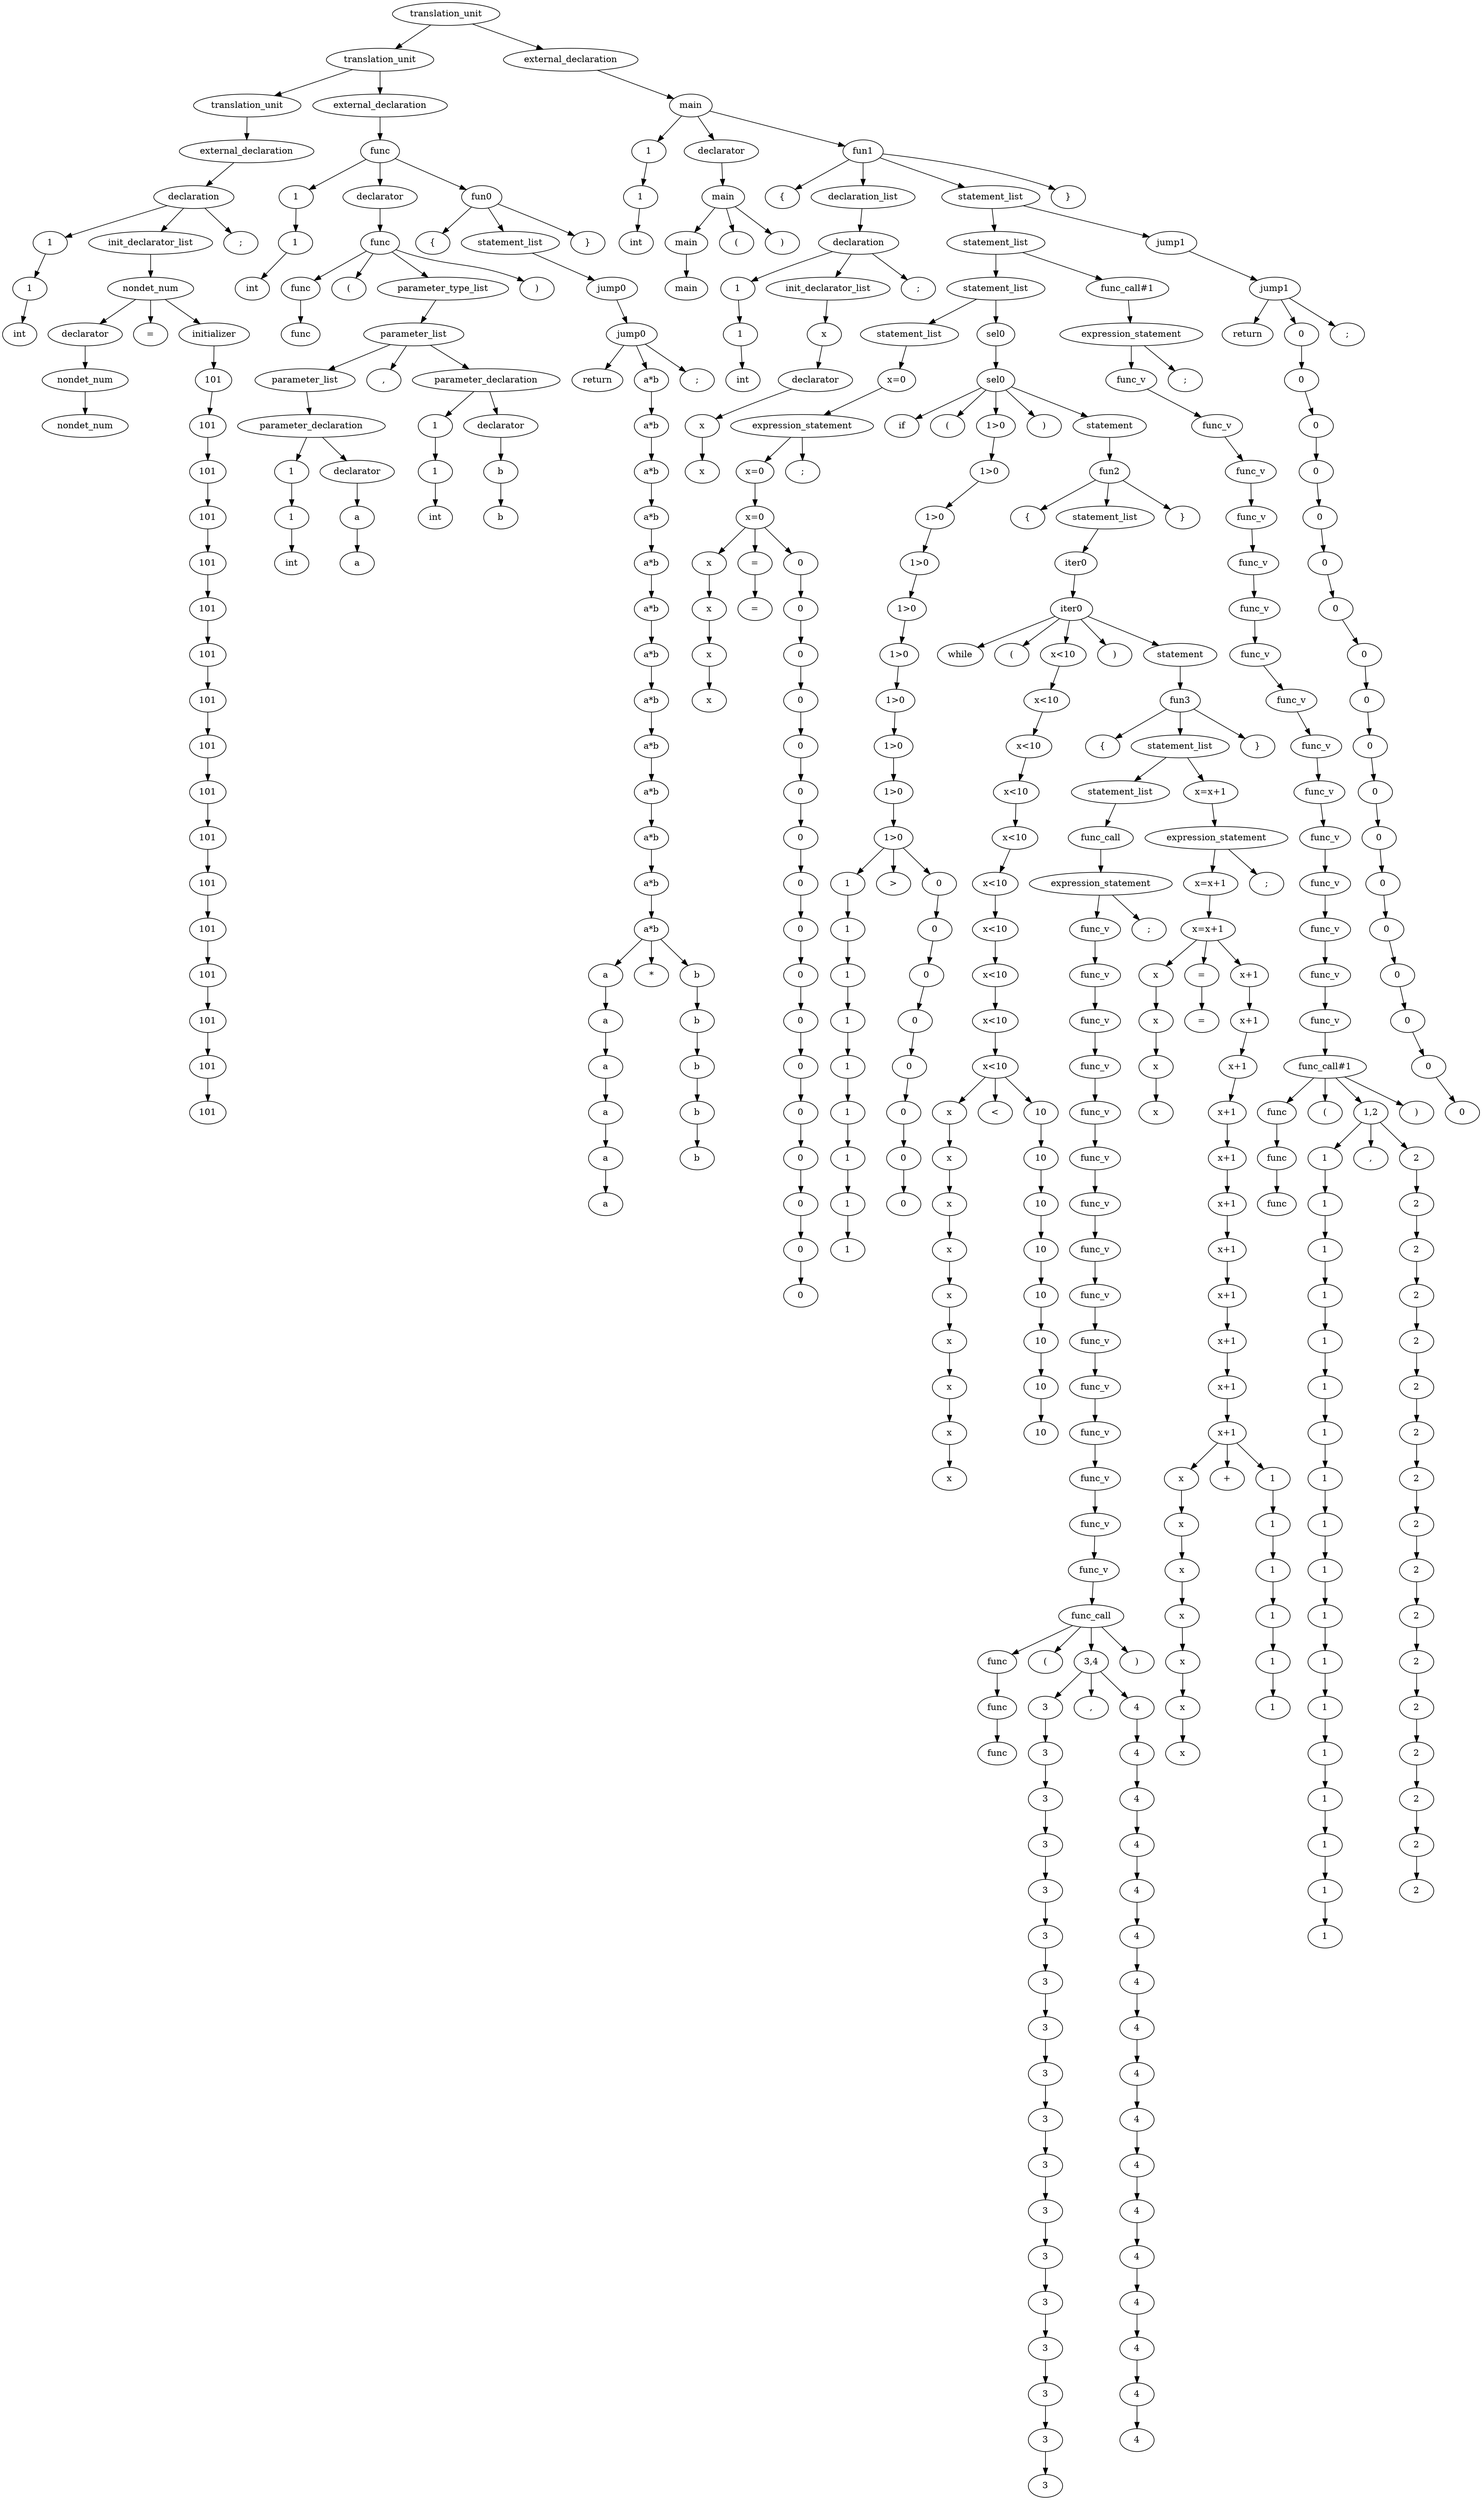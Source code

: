 digraph G{
node0[label="translation_unit"]
node1[label="translation_unit"]
node0->node1;
node1[label="translation_unit"]
node2[label="translation_unit"]
node1->node2;
node2[label="translation_unit"]
node3[label="external_declaration"]
node2->node3;
node3[label="external_declaration"]
node4[label="declaration"]
node3->node4;
node4[label="declaration"]
node5[label="1"]
node4->node5;
node5[label="1"]
node6[label="1"]
node5->node6;
node6[label="1"]
node7[label="int"]
node6->node7;
node4[label="declaration"]
node8[label="init_declarator_list"]
node4->node8;
node8[label="init_declarator_list"]
node9[label="nondet_num"]
node8->node9;
node9[label="nondet_num"]
node10[label="declarator"]
node9->node10;
node10[label="declarator"]
node11[label="nondet_num"]
node10->node11;
node11[label="nondet_num"]
node12[label="nondet_num"]
node11->node12;
node9[label="nondet_num"]
node13[label="="]
node9->node13;
node9[label="nondet_num"]
node14[label="initializer"]
node9->node14;
node14[label="initializer"]
node15[label="101"]
node14->node15;
node15[label="101"]
node16[label="101"]
node15->node16;
node16[label="101"]
node17[label="101"]
node16->node17;
node17[label="101"]
node18[label="101"]
node17->node18;
node18[label="101"]
node19[label="101"]
node18->node19;
node19[label="101"]
node20[label="101"]
node19->node20;
node20[label="101"]
node21[label="101"]
node20->node21;
node21[label="101"]
node22[label="101"]
node21->node22;
node22[label="101"]
node23[label="101"]
node22->node23;
node23[label="101"]
node24[label="101"]
node23->node24;
node24[label="101"]
node25[label="101"]
node24->node25;
node25[label="101"]
node26[label="101"]
node25->node26;
node26[label="101"]
node27[label="101"]
node26->node27;
node27[label="101"]
node28[label="101"]
node27->node28;
node28[label="101"]
node29[label="101"]
node28->node29;
node29[label="101"]
node30[label="101"]
node29->node30;
node30[label="101"]
node31[label="101"]
node30->node31;
node4[label="declaration"]
node32[label=";"]
node4->node32;
node1[label="translation_unit"]
node33[label="external_declaration"]
node1->node33;
node33[label="external_declaration"]
node34[label="func"]
node33->node34;
node34[label="func"]
node35[label="1"]
node34->node35;
node35[label="1"]
node36[label="1"]
node35->node36;
node36[label="1"]
node37[label="int"]
node36->node37;
node34[label="func"]
node38[label="declarator"]
node34->node38;
node38[label="declarator"]
node39[label="func"]
node38->node39;
node39[label="func"]
node40[label="func"]
node39->node40;
node40[label="func"]
node41[label="func"]
node40->node41;
node39[label="func"]
node42[label="("]
node39->node42;
node39[label="func"]
node43[label="parameter_type_list"]
node39->node43;
node43[label="parameter_type_list"]
node44[label="parameter_list"]
node43->node44;
node44[label="parameter_list"]
node45[label="parameter_list"]
node44->node45;
node45[label="parameter_list"]
node46[label="parameter_declaration"]
node45->node46;
node46[label="parameter_declaration"]
node47[label="1"]
node46->node47;
node47[label="1"]
node48[label="1"]
node47->node48;
node48[label="1"]
node49[label="int"]
node48->node49;
node46[label="parameter_declaration"]
node50[label="declarator"]
node46->node50;
node50[label="declarator"]
node51[label="a"]
node50->node51;
node51[label="a"]
node52[label="a"]
node51->node52;
node44[label="parameter_list"]
node53[label=","]
node44->node53;
node44[label="parameter_list"]
node54[label="parameter_declaration"]
node44->node54;
node54[label="parameter_declaration"]
node55[label="1"]
node54->node55;
node55[label="1"]
node56[label="1"]
node55->node56;
node56[label="1"]
node57[label="int"]
node56->node57;
node54[label="parameter_declaration"]
node58[label="declarator"]
node54->node58;
node58[label="declarator"]
node59[label="b"]
node58->node59;
node59[label="b"]
node60[label="b"]
node59->node60;
node39[label="func"]
node61[label=")"]
node39->node61;
node34[label="func"]
node62[label="fun0"]
node34->node62;
node62[label="fun0"]
node63[label="{"]
node62->node63;
node62[label="fun0"]
node64[label="statement_list"]
node62->node64;
node64[label="statement_list"]
node65[label="jump0"]
node64->node65;
node65[label="jump0"]
node66[label="jump0"]
node65->node66;
node66[label="jump0"]
node67[label="return"]
node66->node67;
node66[label="jump0"]
node68[label="a*b"]
node66->node68;
node68[label="a*b"]
node69[label="a*b"]
node68->node69;
node69[label="a*b"]
node70[label="a*b"]
node69->node70;
node70[label="a*b"]
node71[label="a*b"]
node70->node71;
node71[label="a*b"]
node72[label="a*b"]
node71->node72;
node72[label="a*b"]
node73[label="a*b"]
node72->node73;
node73[label="a*b"]
node74[label="a*b"]
node73->node74;
node74[label="a*b"]
node75[label="a*b"]
node74->node75;
node75[label="a*b"]
node76[label="a*b"]
node75->node76;
node76[label="a*b"]
node77[label="a*b"]
node76->node77;
node77[label="a*b"]
node78[label="a*b"]
node77->node78;
node78[label="a*b"]
node79[label="a*b"]
node78->node79;
node79[label="a*b"]
node80[label="a*b"]
node79->node80;
node80[label="a*b"]
node81[label="a"]
node80->node81;
node81[label="a"]
node82[label="a"]
node81->node82;
node82[label="a"]
node83[label="a"]
node82->node83;
node83[label="a"]
node84[label="a"]
node83->node84;
node84[label="a"]
node85[label="a"]
node84->node85;
node85[label="a"]
node86[label="a"]
node85->node86;
node80[label="a*b"]
node87[label="*"]
node80->node87;
node80[label="a*b"]
node88[label="b"]
node80->node88;
node88[label="b"]
node89[label="b"]
node88->node89;
node89[label="b"]
node90[label="b"]
node89->node90;
node90[label="b"]
node91[label="b"]
node90->node91;
node91[label="b"]
node92[label="b"]
node91->node92;
node66[label="jump0"]
node93[label=";"]
node66->node93;
node62[label="fun0"]
node94[label="}"]
node62->node94;
node0[label="translation_unit"]
node95[label="external_declaration"]
node0->node95;
node95[label="external_declaration"]
node96[label="main"]
node95->node96;
node96[label="main"]
node97[label="1"]
node96->node97;
node97[label="1"]
node98[label="1"]
node97->node98;
node98[label="1"]
node99[label="int"]
node98->node99;
node96[label="main"]
node100[label="declarator"]
node96->node100;
node100[label="declarator"]
node101[label="main"]
node100->node101;
node101[label="main"]
node102[label="main"]
node101->node102;
node102[label="main"]
node103[label="main"]
node102->node103;
node101[label="main"]
node104[label="("]
node101->node104;
node101[label="main"]
node105[label=")"]
node101->node105;
node96[label="main"]
node106[label="fun1"]
node96->node106;
node106[label="fun1"]
node107[label="{"]
node106->node107;
node106[label="fun1"]
node108[label="declaration_list"]
node106->node108;
node108[label="declaration_list"]
node109[label="declaration"]
node108->node109;
node109[label="declaration"]
node110[label="1"]
node109->node110;
node110[label="1"]
node111[label="1"]
node110->node111;
node111[label="1"]
node112[label="int"]
node111->node112;
node109[label="declaration"]
node113[label="init_declarator_list"]
node109->node113;
node113[label="init_declarator_list"]
node114[label="x"]
node113->node114;
node114[label="x"]
node115[label="declarator"]
node114->node115;
node115[label="declarator"]
node116[label="x"]
node115->node116;
node116[label="x"]
node117[label="x"]
node116->node117;
node109[label="declaration"]
node118[label=";"]
node109->node118;
node106[label="fun1"]
node119[label="statement_list"]
node106->node119;
node119[label="statement_list"]
node120[label="statement_list"]
node119->node120;
node120[label="statement_list"]
node121[label="statement_list"]
node120->node121;
node121[label="statement_list"]
node122[label="statement_list"]
node121->node122;
node122[label="statement_list"]
node123[label="x=0"]
node122->node123;
node123[label="x=0"]
node124[label="expression_statement"]
node123->node124;
node124[label="expression_statement"]
node125[label="x=0"]
node124->node125;
node125[label="x=0"]
node126[label="x=0"]
node125->node126;
node126[label="x=0"]
node127[label="x"]
node126->node127;
node127[label="x"]
node128[label="x"]
node127->node128;
node128[label="x"]
node129[label="x"]
node128->node129;
node129[label="x"]
node130[label="x"]
node129->node130;
node126[label="x=0"]
node131[label="="]
node126->node131;
node131[label="="]
node132[label="="]
node131->node132;
node126[label="x=0"]
node133[label="0"]
node126->node133;
node133[label="0"]
node134[label="0"]
node133->node134;
node134[label="0"]
node135[label="0"]
node134->node135;
node135[label="0"]
node136[label="0"]
node135->node136;
node136[label="0"]
node137[label="0"]
node136->node137;
node137[label="0"]
node138[label="0"]
node137->node138;
node138[label="0"]
node139[label="0"]
node138->node139;
node139[label="0"]
node140[label="0"]
node139->node140;
node140[label="0"]
node141[label="0"]
node140->node141;
node141[label="0"]
node142[label="0"]
node141->node142;
node142[label="0"]
node143[label="0"]
node142->node143;
node143[label="0"]
node144[label="0"]
node143->node144;
node144[label="0"]
node145[label="0"]
node144->node145;
node145[label="0"]
node146[label="0"]
node145->node146;
node146[label="0"]
node147[label="0"]
node146->node147;
node147[label="0"]
node148[label="0"]
node147->node148;
node148[label="0"]
node149[label="0"]
node148->node149;
node124[label="expression_statement"]
node150[label=";"]
node124->node150;
node121[label="statement_list"]
node151[label="sel0"]
node121->node151;
node151[label="sel0"]
node152[label="sel0"]
node151->node152;
node152[label="sel0"]
node153[label="if"]
node152->node153;
node152[label="sel0"]
node154[label="("]
node152->node154;
node152[label="sel0"]
node155[label="1>0"]
node152->node155;
node155[label="1>0"]
node156[label="1>0"]
node155->node156;
node156[label="1>0"]
node157[label="1>0"]
node156->node157;
node157[label="1>0"]
node158[label="1>0"]
node157->node158;
node158[label="1>0"]
node159[label="1>0"]
node158->node159;
node159[label="1>0"]
node160[label="1>0"]
node159->node160;
node160[label="1>0"]
node161[label="1>0"]
node160->node161;
node161[label="1>0"]
node162[label="1>0"]
node161->node162;
node162[label="1>0"]
node163[label="1>0"]
node162->node163;
node163[label="1>0"]
node164[label="1>0"]
node163->node164;
node164[label="1>0"]
node165[label="1"]
node164->node165;
node165[label="1"]
node166[label="1"]
node165->node166;
node166[label="1"]
node167[label="1"]
node166->node167;
node167[label="1"]
node168[label="1"]
node167->node168;
node168[label="1"]
node169[label="1"]
node168->node169;
node169[label="1"]
node170[label="1"]
node169->node170;
node170[label="1"]
node171[label="1"]
node170->node171;
node171[label="1"]
node172[label="1"]
node171->node172;
node172[label="1"]
node173[label="1"]
node172->node173;
node164[label="1>0"]
node174[label=">"]
node164->node174;
node164[label="1>0"]
node175[label="0"]
node164->node175;
node175[label="0"]
node176[label="0"]
node175->node176;
node176[label="0"]
node177[label="0"]
node176->node177;
node177[label="0"]
node178[label="0"]
node177->node178;
node178[label="0"]
node179[label="0"]
node178->node179;
node179[label="0"]
node180[label="0"]
node179->node180;
node180[label="0"]
node181[label="0"]
node180->node181;
node181[label="0"]
node182[label="0"]
node181->node182;
node152[label="sel0"]
node183[label=")"]
node152->node183;
node152[label="sel0"]
node184[label="statement"]
node152->node184;
node184[label="statement"]
node185[label="fun2"]
node184->node185;
node185[label="fun2"]
node186[label="{"]
node185->node186;
node185[label="fun2"]
node187[label="statement_list"]
node185->node187;
node187[label="statement_list"]
node188[label="iter0"]
node187->node188;
node188[label="iter0"]
node189[label="iter0"]
node188->node189;
node189[label="iter0"]
node190[label="while"]
node189->node190;
node189[label="iter0"]
node191[label="("]
node189->node191;
node189[label="iter0"]
node192[label="x<10"]
node189->node192;
node192[label="x<10"]
node193[label="x<10"]
node192->node193;
node193[label="x<10"]
node194[label="x<10"]
node193->node194;
node194[label="x<10"]
node195[label="x<10"]
node194->node195;
node195[label="x<10"]
node196[label="x<10"]
node195->node196;
node196[label="x<10"]
node197[label="x<10"]
node196->node197;
node197[label="x<10"]
node198[label="x<10"]
node197->node198;
node198[label="x<10"]
node199[label="x<10"]
node198->node199;
node199[label="x<10"]
node200[label="x<10"]
node199->node200;
node200[label="x<10"]
node201[label="x<10"]
node200->node201;
node201[label="x<10"]
node202[label="x"]
node201->node202;
node202[label="x"]
node203[label="x"]
node202->node203;
node203[label="x"]
node204[label="x"]
node203->node204;
node204[label="x"]
node205[label="x"]
node204->node205;
node205[label="x"]
node206[label="x"]
node205->node206;
node206[label="x"]
node207[label="x"]
node206->node207;
node207[label="x"]
node208[label="x"]
node207->node208;
node208[label="x"]
node209[label="x"]
node208->node209;
node209[label="x"]
node210[label="x"]
node209->node210;
node201[label="x<10"]
node211[label="<"]
node201->node211;
node201[label="x<10"]
node212[label="10"]
node201->node212;
node212[label="10"]
node213[label="10"]
node212->node213;
node213[label="10"]
node214[label="10"]
node213->node214;
node214[label="10"]
node215[label="10"]
node214->node215;
node215[label="10"]
node216[label="10"]
node215->node216;
node216[label="10"]
node217[label="10"]
node216->node217;
node217[label="10"]
node218[label="10"]
node217->node218;
node218[label="10"]
node219[label="10"]
node218->node219;
node189[label="iter0"]
node220[label=")"]
node189->node220;
node189[label="iter0"]
node221[label="statement"]
node189->node221;
node221[label="statement"]
node222[label="fun3"]
node221->node222;
node222[label="fun3"]
node223[label="{"]
node222->node223;
node222[label="fun3"]
node224[label="statement_list"]
node222->node224;
node224[label="statement_list"]
node225[label="statement_list"]
node224->node225;
node225[label="statement_list"]
node226[label="func_call"]
node225->node226;
node226[label="func_call"]
node227[label="expression_statement"]
node226->node227;
node227[label="expression_statement"]
node228[label="func_v"]
node227->node228;
node228[label="func_v"]
node229[label="func_v"]
node228->node229;
node229[label="func_v"]
node230[label="func_v"]
node229->node230;
node230[label="func_v"]
node231[label="func_v"]
node230->node231;
node231[label="func_v"]
node232[label="func_v"]
node231->node232;
node232[label="func_v"]
node233[label="func_v"]
node232->node233;
node233[label="func_v"]
node234[label="func_v"]
node233->node234;
node234[label="func_v"]
node235[label="func_v"]
node234->node235;
node235[label="func_v"]
node236[label="func_v"]
node235->node236;
node236[label="func_v"]
node237[label="func_v"]
node236->node237;
node237[label="func_v"]
node238[label="func_v"]
node237->node238;
node238[label="func_v"]
node239[label="func_v"]
node238->node239;
node239[label="func_v"]
node240[label="func_v"]
node239->node240;
node240[label="func_v"]
node241[label="func_v"]
node240->node241;
node241[label="func_v"]
node242[label="func_v"]
node241->node242;
node242[label="func_v"]
node243[label="func_call"]
node242->node243;
node243[label="func_call"]
node244[label="func"]
node243->node244;
node244[label="func"]
node245[label="func"]
node244->node245;
node245[label="func"]
node246[label="func"]
node245->node246;
node243[label="func_call"]
node247[label="("]
node243->node247;
node243[label="func_call"]
node248[label="3,4"]
node243->node248;
node248[label="3,4"]
node249[label="3"]
node248->node249;
node249[label="3"]
node250[label="3"]
node249->node250;
node250[label="3"]
node251[label="3"]
node250->node251;
node251[label="3"]
node252[label="3"]
node251->node252;
node252[label="3"]
node253[label="3"]
node252->node253;
node253[label="3"]
node254[label="3"]
node253->node254;
node254[label="3"]
node255[label="3"]
node254->node255;
node255[label="3"]
node256[label="3"]
node255->node256;
node256[label="3"]
node257[label="3"]
node256->node257;
node257[label="3"]
node258[label="3"]
node257->node258;
node258[label="3"]
node259[label="3"]
node258->node259;
node259[label="3"]
node260[label="3"]
node259->node260;
node260[label="3"]
node261[label="3"]
node260->node261;
node261[label="3"]
node262[label="3"]
node261->node262;
node262[label="3"]
node263[label="3"]
node262->node263;
node263[label="3"]
node264[label="3"]
node263->node264;
node264[label="3"]
node265[label="3"]
node264->node265;
node265[label="3"]
node266[label="3"]
node265->node266;
node248[label="3,4"]
node267[label=","]
node248->node267;
node248[label="3,4"]
node268[label="4"]
node248->node268;
node268[label="4"]
node269[label="4"]
node268->node269;
node269[label="4"]
node270[label="4"]
node269->node270;
node270[label="4"]
node271[label="4"]
node270->node271;
node271[label="4"]
node272[label="4"]
node271->node272;
node272[label="4"]
node273[label="4"]
node272->node273;
node273[label="4"]
node274[label="4"]
node273->node274;
node274[label="4"]
node275[label="4"]
node274->node275;
node275[label="4"]
node276[label="4"]
node275->node276;
node276[label="4"]
node277[label="4"]
node276->node277;
node277[label="4"]
node278[label="4"]
node277->node278;
node278[label="4"]
node279[label="4"]
node278->node279;
node279[label="4"]
node280[label="4"]
node279->node280;
node280[label="4"]
node281[label="4"]
node280->node281;
node281[label="4"]
node282[label="4"]
node281->node282;
node282[label="4"]
node283[label="4"]
node282->node283;
node283[label="4"]
node284[label="4"]
node283->node284;
node243[label="func_call"]
node285[label=")"]
node243->node285;
node227[label="expression_statement"]
node286[label=";"]
node227->node286;
node224[label="statement_list"]
node287[label="x=x+1"]
node224->node287;
node287[label="x=x+1"]
node288[label="expression_statement"]
node287->node288;
node288[label="expression_statement"]
node289[label="x=x+1"]
node288->node289;
node289[label="x=x+1"]
node290[label="x=x+1"]
node289->node290;
node290[label="x=x+1"]
node291[label="x"]
node290->node291;
node291[label="x"]
node292[label="x"]
node291->node292;
node292[label="x"]
node293[label="x"]
node292->node293;
node293[label="x"]
node294[label="x"]
node293->node294;
node290[label="x=x+1"]
node295[label="="]
node290->node295;
node295[label="="]
node296[label="="]
node295->node296;
node290[label="x=x+1"]
node297[label="x+1"]
node290->node297;
node297[label="x+1"]
node298[label="x+1"]
node297->node298;
node298[label="x+1"]
node299[label="x+1"]
node298->node299;
node299[label="x+1"]
node300[label="x+1"]
node299->node300;
node300[label="x+1"]
node301[label="x+1"]
node300->node301;
node301[label="x+1"]
node302[label="x+1"]
node301->node302;
node302[label="x+1"]
node303[label="x+1"]
node302->node303;
node303[label="x+1"]
node304[label="x+1"]
node303->node304;
node304[label="x+1"]
node305[label="x+1"]
node304->node305;
node305[label="x+1"]
node306[label="x+1"]
node305->node306;
node306[label="x+1"]
node307[label="x+1"]
node306->node307;
node307[label="x+1"]
node308[label="x"]
node307->node308;
node308[label="x"]
node309[label="x"]
node308->node309;
node309[label="x"]
node310[label="x"]
node309->node310;
node310[label="x"]
node311[label="x"]
node310->node311;
node311[label="x"]
node312[label="x"]
node311->node312;
node312[label="x"]
node313[label="x"]
node312->node313;
node313[label="x"]
node314[label="x"]
node313->node314;
node307[label="x+1"]
node315[label="+"]
node307->node315;
node307[label="x+1"]
node316[label="1"]
node307->node316;
node316[label="1"]
node317[label="1"]
node316->node317;
node317[label="1"]
node318[label="1"]
node317->node318;
node318[label="1"]
node319[label="1"]
node318->node319;
node319[label="1"]
node320[label="1"]
node319->node320;
node320[label="1"]
node321[label="1"]
node320->node321;
node288[label="expression_statement"]
node322[label=";"]
node288->node322;
node222[label="fun3"]
node323[label="}"]
node222->node323;
node185[label="fun2"]
node324[label="}"]
node185->node324;
node120[label="statement_list"]
node325[label="func_call#1"]
node120->node325;
node325[label="func_call#1"]
node326[label="expression_statement"]
node325->node326;
node326[label="expression_statement"]
node327[label="func_v"]
node326->node327;
node327[label="func_v"]
node328[label="func_v"]
node327->node328;
node328[label="func_v"]
node329[label="func_v"]
node328->node329;
node329[label="func_v"]
node330[label="func_v"]
node329->node330;
node330[label="func_v"]
node331[label="func_v"]
node330->node331;
node331[label="func_v"]
node332[label="func_v"]
node331->node332;
node332[label="func_v"]
node333[label="func_v"]
node332->node333;
node333[label="func_v"]
node334[label="func_v"]
node333->node334;
node334[label="func_v"]
node335[label="func_v"]
node334->node335;
node335[label="func_v"]
node336[label="func_v"]
node335->node336;
node336[label="func_v"]
node337[label="func_v"]
node336->node337;
node337[label="func_v"]
node338[label="func_v"]
node337->node338;
node338[label="func_v"]
node339[label="func_v"]
node338->node339;
node339[label="func_v"]
node340[label="func_v"]
node339->node340;
node340[label="func_v"]
node341[label="func_v"]
node340->node341;
node341[label="func_v"]
node342[label="func_call#1"]
node341->node342;
node342[label="func_call#1"]
node343[label="func"]
node342->node343;
node343[label="func"]
node344[label="func"]
node343->node344;
node344[label="func"]
node345[label="func"]
node344->node345;
node342[label="func_call#1"]
node346[label="("]
node342->node346;
node342[label="func_call#1"]
node347[label="1,2"]
node342->node347;
node347[label="1,2"]
node348[label="1"]
node347->node348;
node348[label="1"]
node349[label="1"]
node348->node349;
node349[label="1"]
node350[label="1"]
node349->node350;
node350[label="1"]
node351[label="1"]
node350->node351;
node351[label="1"]
node352[label="1"]
node351->node352;
node352[label="1"]
node353[label="1"]
node352->node353;
node353[label="1"]
node354[label="1"]
node353->node354;
node354[label="1"]
node355[label="1"]
node354->node355;
node355[label="1"]
node356[label="1"]
node355->node356;
node356[label="1"]
node357[label="1"]
node356->node357;
node357[label="1"]
node358[label="1"]
node357->node358;
node358[label="1"]
node359[label="1"]
node358->node359;
node359[label="1"]
node360[label="1"]
node359->node360;
node360[label="1"]
node361[label="1"]
node360->node361;
node361[label="1"]
node362[label="1"]
node361->node362;
node362[label="1"]
node363[label="1"]
node362->node363;
node363[label="1"]
node364[label="1"]
node363->node364;
node364[label="1"]
node365[label="1"]
node364->node365;
node347[label="1,2"]
node366[label=","]
node347->node366;
node347[label="1,2"]
node367[label="2"]
node347->node367;
node367[label="2"]
node368[label="2"]
node367->node368;
node368[label="2"]
node369[label="2"]
node368->node369;
node369[label="2"]
node370[label="2"]
node369->node370;
node370[label="2"]
node371[label="2"]
node370->node371;
node371[label="2"]
node372[label="2"]
node371->node372;
node372[label="2"]
node373[label="2"]
node372->node373;
node373[label="2"]
node374[label="2"]
node373->node374;
node374[label="2"]
node375[label="2"]
node374->node375;
node375[label="2"]
node376[label="2"]
node375->node376;
node376[label="2"]
node377[label="2"]
node376->node377;
node377[label="2"]
node378[label="2"]
node377->node378;
node378[label="2"]
node379[label="2"]
node378->node379;
node379[label="2"]
node380[label="2"]
node379->node380;
node380[label="2"]
node381[label="2"]
node380->node381;
node381[label="2"]
node382[label="2"]
node381->node382;
node382[label="2"]
node383[label="2"]
node382->node383;
node342[label="func_call#1"]
node384[label=")"]
node342->node384;
node326[label="expression_statement"]
node385[label=";"]
node326->node385;
node119[label="statement_list"]
node386[label="jump1"]
node119->node386;
node386[label="jump1"]
node387[label="jump1"]
node386->node387;
node387[label="jump1"]
node388[label="return"]
node387->node388;
node387[label="jump1"]
node389[label="0"]
node387->node389;
node389[label="0"]
node390[label="0"]
node389->node390;
node390[label="0"]
node391[label="0"]
node390->node391;
node391[label="0"]
node392[label="0"]
node391->node392;
node392[label="0"]
node393[label="0"]
node392->node393;
node393[label="0"]
node394[label="0"]
node393->node394;
node394[label="0"]
node395[label="0"]
node394->node395;
node395[label="0"]
node396[label="0"]
node395->node396;
node396[label="0"]
node397[label="0"]
node396->node397;
node397[label="0"]
node398[label="0"]
node397->node398;
node398[label="0"]
node399[label="0"]
node398->node399;
node399[label="0"]
node400[label="0"]
node399->node400;
node400[label="0"]
node401[label="0"]
node400->node401;
node401[label="0"]
node402[label="0"]
node401->node402;
node402[label="0"]
node403[label="0"]
node402->node403;
node403[label="0"]
node404[label="0"]
node403->node404;
node404[label="0"]
node405[label="0"]
node404->node405;
node405[label="0"]
node406[label="0"]
node405->node406;
node387[label="jump1"]
node407[label=";"]
node387->node407;
node106[label="fun1"]
node408[label="}"]
node106->node408;
}
